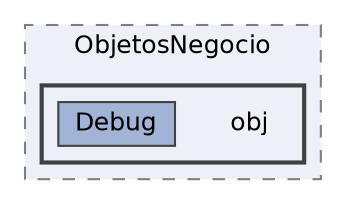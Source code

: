 digraph "C:/Users/plmrj/Desktop/POO_T1_Código/TP_GCondominios/ObjetosNegocio/obj"
{
 // LATEX_PDF_SIZE
  bgcolor="transparent";
  edge [fontname=Helvetica,fontsize=12,labelfontname=Helvetica,labelfontsize=10];
  node [fontname=Helvetica,fontsize=12,shape=box,height=0.2,width=0.4];
  compound=true
  subgraph clusterdir_884f7b534517c47d31917c3f558addc9 {
    graph [ bgcolor="#edf0f7", pencolor="grey50", label="ObjetosNegocio", fontname=Helvetica,fontsize=12 style="filled,dashed", URL="dir_884f7b534517c47d31917c3f558addc9.html",tooltip=""]
  subgraph clusterdir_452efbd18e0fe817682062a67420b6f2 {
    graph [ bgcolor="#edf0f7", pencolor="grey25", label="", fontname=Helvetica,fontsize=12 style="filled,bold", URL="dir_452efbd18e0fe817682062a67420b6f2.html",tooltip=""]
    dir_452efbd18e0fe817682062a67420b6f2 [shape=plaintext, label="obj"];
  dir_0e730e8d1725b2d47c8e718511e8c262 [label="Debug", fillcolor="#a2b4d6", color="grey25", style="filled", URL="dir_0e730e8d1725b2d47c8e718511e8c262.html",tooltip=""];
  }
  }
}
